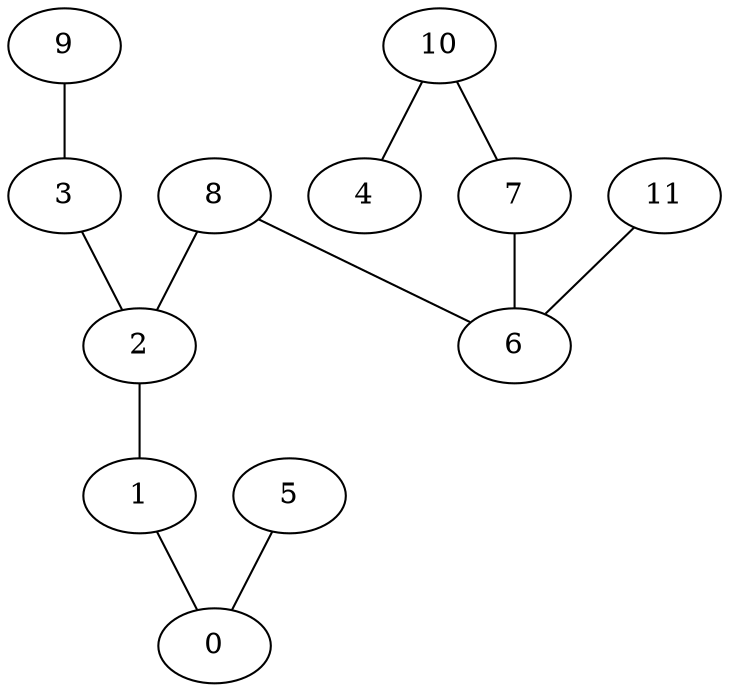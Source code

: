 graph {
    0 [ label = "0" ]
    1 [ label = "1" ]
    2 [ label = "2" ]
    3 [ label = "3" ]
    4 [ label = "4" ]
    5 [ label = "5" ]
    6 [ label = "6" ]
    7 [ label = "7" ]
    8 [ label = "8" ]
    9 [ label = "9" ]
    10 [ label = "10" ]
    11 [ label = "11" ]
    1 -- 0 [ ]
    2 -- 1 [ ]
    8 -- 2 [ ]
    8 -- 6 [ ]
    3 -- 2 [ ]
    7 -- 6 [ ]
    11 -- 6 [ ]
    5 -- 0 [ ]
    10 -- 4 [ ]
    10 -- 7 [ ]
    9 -- 3 [ ]
}
